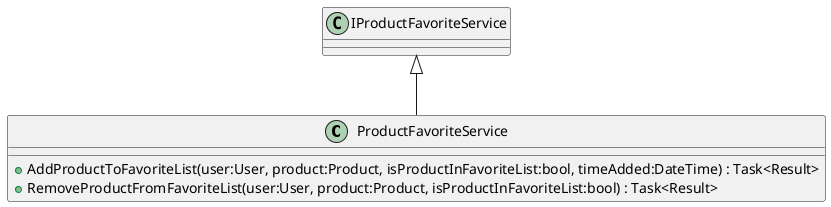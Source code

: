 @startuml
class ProductFavoriteService {
    + AddProductToFavoriteList(user:User, product:Product, isProductInFavoriteList:bool, timeAdded:DateTime) : Task<Result>
    + RemoveProductFromFavoriteList(user:User, product:Product, isProductInFavoriteList:bool) : Task<Result>
}
IProductFavoriteService <|-- ProductFavoriteService
@enduml

